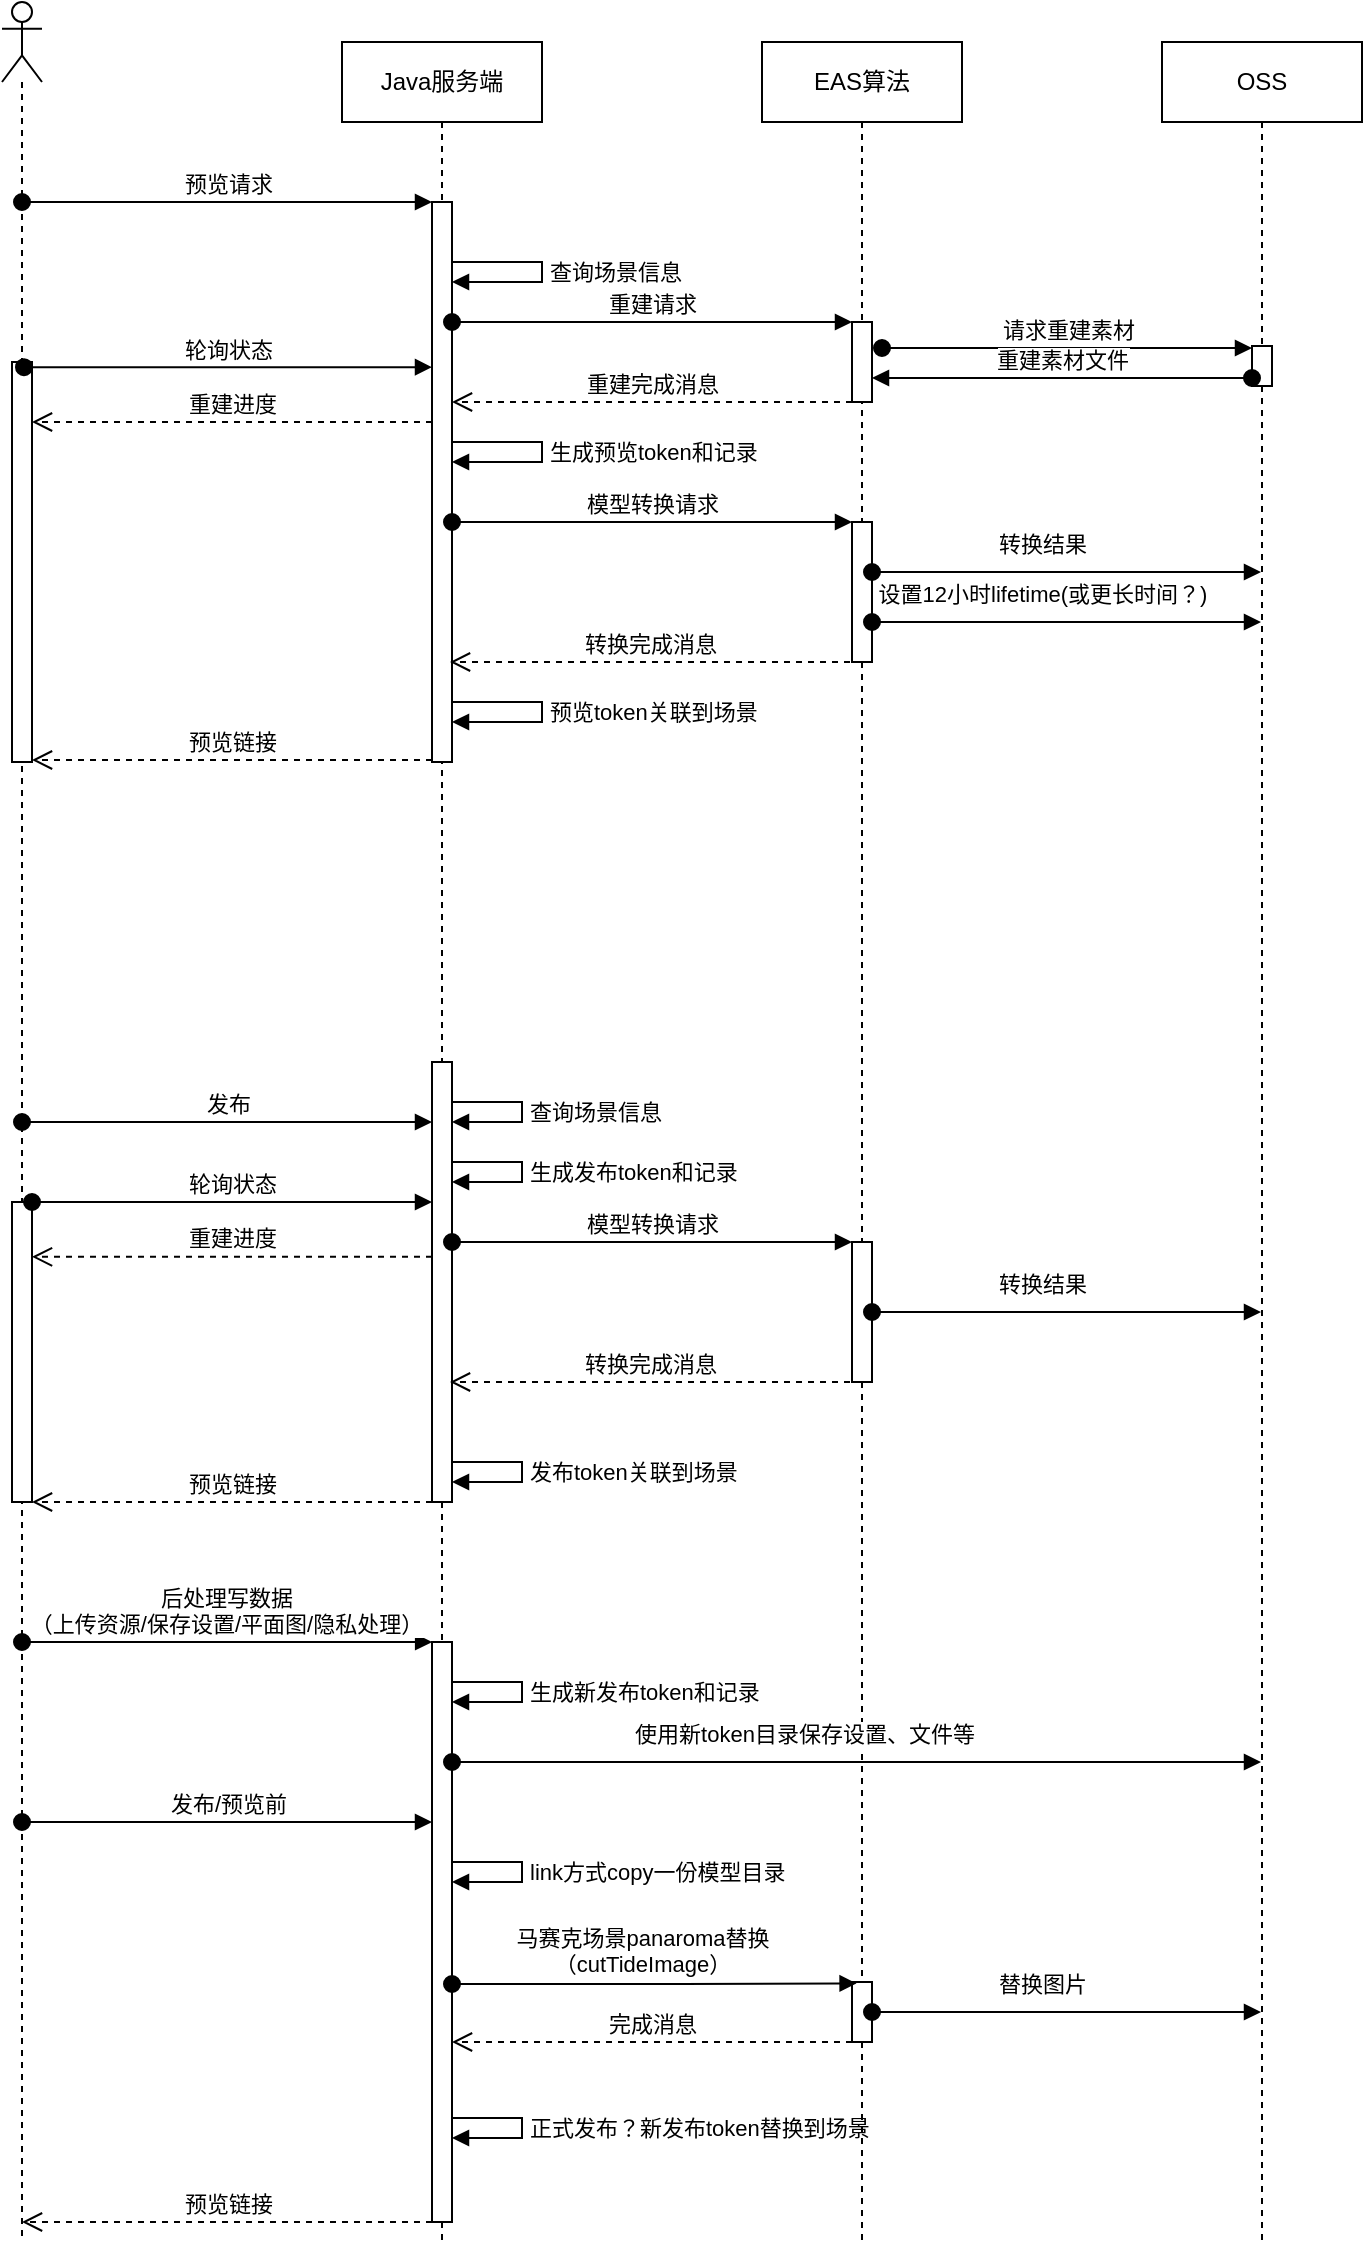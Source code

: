<mxfile version="17.4.5" type="github">
  <diagram id="DVDUa2uIKM3LbvQtBC-P" name="Page-1">
    <mxGraphModel dx="1181" dy="-519" grid="1" gridSize="10" guides="1" tooltips="1" connect="1" arrows="1" fold="1" page="1" pageScale="1" pageWidth="827" pageHeight="1169" math="0" shadow="0">
      <root>
        <mxCell id="0" />
        <mxCell id="1" parent="0" />
        <mxCell id="i_J3d_FlMscXBlYFyd48-12" value="" style="shape=umlLifeline;participant=umlActor;perimeter=lifelinePerimeter;whiteSpace=wrap;html=1;container=1;collapsible=0;recursiveResize=0;verticalAlign=top;spacingTop=36;outlineConnect=0;" vertex="1" parent="1">
          <mxGeometry x="90" y="1280" width="20" height="1120" as="geometry" />
        </mxCell>
        <mxCell id="i_J3d_FlMscXBlYFyd48-46" value="" style="html=1;points=[];perimeter=orthogonalPerimeter;" vertex="1" parent="i_J3d_FlMscXBlYFyd48-12">
          <mxGeometry x="5" y="180" width="10" height="200" as="geometry" />
        </mxCell>
        <mxCell id="i_J3d_FlMscXBlYFyd48-73" value="" style="html=1;points=[];perimeter=orthogonalPerimeter;" vertex="1" parent="i_J3d_FlMscXBlYFyd48-12">
          <mxGeometry x="5" y="600" width="10" height="150" as="geometry" />
        </mxCell>
        <mxCell id="i_J3d_FlMscXBlYFyd48-13" value="Java服务端" style="shape=umlLifeline;perimeter=lifelinePerimeter;whiteSpace=wrap;html=1;container=1;collapsible=0;recursiveResize=0;outlineConnect=0;" vertex="1" parent="1">
          <mxGeometry x="260" y="1300" width="100" height="1100" as="geometry" />
        </mxCell>
        <mxCell id="i_J3d_FlMscXBlYFyd48-20" value="" style="html=1;points=[];perimeter=orthogonalPerimeter;" vertex="1" parent="i_J3d_FlMscXBlYFyd48-13">
          <mxGeometry x="45" y="80" width="10" height="280" as="geometry" />
        </mxCell>
        <mxCell id="i_J3d_FlMscXBlYFyd48-30" value="查询场景信息" style="edgeStyle=orthogonalEdgeStyle;html=1;align=left;spacingLeft=2;endArrow=block;rounded=0;" edge="1" target="i_J3d_FlMscXBlYFyd48-20" parent="i_J3d_FlMscXBlYFyd48-13" source="i_J3d_FlMscXBlYFyd48-20">
          <mxGeometry relative="1" as="geometry">
            <mxPoint x="60" y="110" as="sourcePoint" />
            <Array as="points">
              <mxPoint x="100" y="110" />
              <mxPoint x="100" y="120" />
            </Array>
            <mxPoint x="60" y="140" as="targetPoint" />
          </mxGeometry>
        </mxCell>
        <mxCell id="i_J3d_FlMscXBlYFyd48-37" value="生成预览token和记录" style="edgeStyle=orthogonalEdgeStyle;html=1;align=left;spacingLeft=2;endArrow=block;rounded=0;" edge="1" parent="i_J3d_FlMscXBlYFyd48-13" source="i_J3d_FlMscXBlYFyd48-20" target="i_J3d_FlMscXBlYFyd48-20">
          <mxGeometry relative="1" as="geometry">
            <mxPoint x="90" y="300" as="sourcePoint" />
            <Array as="points">
              <mxPoint x="100" y="200" />
              <mxPoint x="100" y="210" />
            </Array>
            <mxPoint x="90" y="320" as="targetPoint" />
          </mxGeometry>
        </mxCell>
        <mxCell id="i_J3d_FlMscXBlYFyd48-55" value="" style="html=1;points=[];perimeter=orthogonalPerimeter;" vertex="1" parent="i_J3d_FlMscXBlYFyd48-13">
          <mxGeometry x="45" y="510" width="10" height="220" as="geometry" />
        </mxCell>
        <mxCell id="i_J3d_FlMscXBlYFyd48-56" value="查询场景信息" style="edgeStyle=orthogonalEdgeStyle;html=1;align=left;spacingLeft=2;endArrow=block;rounded=0;" edge="1" parent="i_J3d_FlMscXBlYFyd48-13" source="i_J3d_FlMscXBlYFyd48-55" target="i_J3d_FlMscXBlYFyd48-55">
          <mxGeometry relative="1" as="geometry">
            <mxPoint x="65" y="510" as="sourcePoint" />
            <Array as="points">
              <mxPoint x="90" y="530" />
              <mxPoint x="90" y="540" />
            </Array>
            <mxPoint x="80" y="560" as="targetPoint" />
          </mxGeometry>
        </mxCell>
        <mxCell id="i_J3d_FlMscXBlYFyd48-69" value="生成发布token和记录" style="edgeStyle=orthogonalEdgeStyle;html=1;align=left;spacingLeft=2;endArrow=block;rounded=0;" edge="1" parent="i_J3d_FlMscXBlYFyd48-13" source="i_J3d_FlMscXBlYFyd48-55" target="i_J3d_FlMscXBlYFyd48-55">
          <mxGeometry relative="1" as="geometry">
            <mxPoint x="70" y="550" as="sourcePoint" />
            <Array as="points">
              <mxPoint x="90" y="560" />
              <mxPoint x="90" y="570" />
            </Array>
            <mxPoint x="70" y="590" as="targetPoint" />
          </mxGeometry>
        </mxCell>
        <mxCell id="i_J3d_FlMscXBlYFyd48-77" value="" style="html=1;points=[];perimeter=orthogonalPerimeter;" vertex="1" parent="i_J3d_FlMscXBlYFyd48-13">
          <mxGeometry x="45" y="800" width="10" height="290" as="geometry" />
        </mxCell>
        <mxCell id="i_J3d_FlMscXBlYFyd48-78" value="生成新发布token和记录" style="edgeStyle=orthogonalEdgeStyle;html=1;align=left;spacingLeft=2;endArrow=block;rounded=0;" edge="1" parent="i_J3d_FlMscXBlYFyd48-13" source="i_J3d_FlMscXBlYFyd48-77" target="i_J3d_FlMscXBlYFyd48-77">
          <mxGeometry relative="1" as="geometry">
            <mxPoint x="64.97" y="820" as="sourcePoint" />
            <Array as="points">
              <mxPoint x="90" y="820" />
              <mxPoint x="90" y="830" />
            </Array>
            <mxPoint x="64.97" y="830" as="targetPoint" />
          </mxGeometry>
        </mxCell>
        <mxCell id="i_J3d_FlMscXBlYFyd48-79" value="预览token关联到场景" style="edgeStyle=orthogonalEdgeStyle;html=1;align=left;spacingLeft=2;endArrow=block;rounded=0;" edge="1" parent="i_J3d_FlMscXBlYFyd48-13" source="i_J3d_FlMscXBlYFyd48-20" target="i_J3d_FlMscXBlYFyd48-20">
          <mxGeometry relative="1" as="geometry">
            <mxPoint x="65" y="330" as="sourcePoint" />
            <Array as="points">
              <mxPoint x="100" y="330" />
              <mxPoint x="100" y="340" />
            </Array>
            <mxPoint x="65" y="340" as="targetPoint" />
          </mxGeometry>
        </mxCell>
        <mxCell id="i_J3d_FlMscXBlYFyd48-80" value="发布token关联到场景" style="edgeStyle=orthogonalEdgeStyle;html=1;align=left;spacingLeft=2;endArrow=block;rounded=0;" edge="1" parent="i_J3d_FlMscXBlYFyd48-13">
          <mxGeometry relative="1" as="geometry">
            <mxPoint x="55" y="710" as="sourcePoint" />
            <Array as="points">
              <mxPoint x="90" y="710" />
              <mxPoint x="90" y="720" />
            </Array>
            <mxPoint x="55" y="720" as="targetPoint" />
          </mxGeometry>
        </mxCell>
        <mxCell id="i_J3d_FlMscXBlYFyd48-81" value="link方式copy一份模型目录" style="edgeStyle=orthogonalEdgeStyle;html=1;align=left;spacingLeft=2;endArrow=block;rounded=0;" edge="1" parent="i_J3d_FlMscXBlYFyd48-13">
          <mxGeometry relative="1" as="geometry">
            <mxPoint x="55" y="910" as="sourcePoint" />
            <Array as="points">
              <mxPoint x="90" y="910" />
              <mxPoint x="90" y="920" />
            </Array>
            <mxPoint x="55" y="920" as="targetPoint" />
          </mxGeometry>
        </mxCell>
        <mxCell id="i_J3d_FlMscXBlYFyd48-88" value="正式发布？新发布token替换到场景" style="edgeStyle=orthogonalEdgeStyle;html=1;align=left;spacingLeft=2;endArrow=block;rounded=0;" edge="1" parent="i_J3d_FlMscXBlYFyd48-13">
          <mxGeometry relative="1" as="geometry">
            <mxPoint x="55" y="1038" as="sourcePoint" />
            <Array as="points">
              <mxPoint x="90" y="1038" />
              <mxPoint x="90" y="1048" />
            </Array>
            <mxPoint x="55" y="1048" as="targetPoint" />
          </mxGeometry>
        </mxCell>
        <mxCell id="i_J3d_FlMscXBlYFyd48-14" value="EAS算法" style="shape=umlLifeline;perimeter=lifelinePerimeter;whiteSpace=wrap;html=1;container=1;collapsible=0;recursiveResize=0;outlineConnect=0;" vertex="1" parent="1">
          <mxGeometry x="470" y="1300" width="100" height="1100" as="geometry" />
        </mxCell>
        <mxCell id="i_J3d_FlMscXBlYFyd48-31" value="" style="html=1;points=[];perimeter=orthogonalPerimeter;" vertex="1" parent="i_J3d_FlMscXBlYFyd48-14">
          <mxGeometry x="45" y="140" width="10" height="40" as="geometry" />
        </mxCell>
        <mxCell id="i_J3d_FlMscXBlYFyd48-64" value="" style="html=1;points=[];perimeter=orthogonalPerimeter;" vertex="1" parent="i_J3d_FlMscXBlYFyd48-14">
          <mxGeometry x="45" y="240" width="10" height="70" as="geometry" />
        </mxCell>
        <mxCell id="i_J3d_FlMscXBlYFyd48-66" value="" style="html=1;points=[];perimeter=orthogonalPerimeter;" vertex="1" parent="i_J3d_FlMscXBlYFyd48-14">
          <mxGeometry x="45" y="600" width="10" height="70" as="geometry" />
        </mxCell>
        <mxCell id="i_J3d_FlMscXBlYFyd48-86" value="" style="html=1;points=[];perimeter=orthogonalPerimeter;" vertex="1" parent="i_J3d_FlMscXBlYFyd48-14">
          <mxGeometry x="45" y="970" width="10" height="30" as="geometry" />
        </mxCell>
        <mxCell id="i_J3d_FlMscXBlYFyd48-21" value="预览请求" style="html=1;verticalAlign=bottom;startArrow=oval;endArrow=block;startSize=8;rounded=0;exitX=0.5;exitY=0;exitDx=0;exitDy=0;exitPerimeter=0;" edge="1" target="i_J3d_FlMscXBlYFyd48-20" parent="1">
          <mxGeometry relative="1" as="geometry">
            <mxPoint x="100" y="1380" as="sourcePoint" />
          </mxGeometry>
        </mxCell>
        <mxCell id="i_J3d_FlMscXBlYFyd48-32" value="重建请求" style="html=1;verticalAlign=bottom;startArrow=oval;startFill=1;endArrow=block;startSize=8;rounded=0;" edge="1" parent="1" target="i_J3d_FlMscXBlYFyd48-31">
          <mxGeometry width="60" relative="1" as="geometry">
            <mxPoint x="315" y="1440" as="sourcePoint" />
            <mxPoint x="515" y="1440" as="targetPoint" />
            <Array as="points">
              <mxPoint x="440" y="1440" />
            </Array>
          </mxGeometry>
        </mxCell>
        <mxCell id="i_J3d_FlMscXBlYFyd48-33" value="重建完成消息" style="html=1;verticalAlign=bottom;endArrow=open;dashed=1;endSize=8;rounded=0;" edge="1" parent="1" source="i_J3d_FlMscXBlYFyd48-31" target="i_J3d_FlMscXBlYFyd48-20">
          <mxGeometry relative="1" as="geometry">
            <mxPoint x="420" y="1500" as="sourcePoint" />
            <mxPoint x="340" y="1500" as="targetPoint" />
            <Array as="points">
              <mxPoint x="450" y="1480" />
            </Array>
          </mxGeometry>
        </mxCell>
        <mxCell id="i_J3d_FlMscXBlYFyd48-34" value="模型转换请求" style="html=1;verticalAlign=bottom;startArrow=oval;startFill=1;endArrow=block;startSize=8;rounded=0;" edge="1" parent="1">
          <mxGeometry width="60" relative="1" as="geometry">
            <mxPoint x="315" y="1540" as="sourcePoint" />
            <mxPoint x="515" y="1540" as="targetPoint" />
            <Array as="points">
              <mxPoint x="450" y="1540" />
            </Array>
          </mxGeometry>
        </mxCell>
        <mxCell id="i_J3d_FlMscXBlYFyd48-36" value="转换完成消息" style="html=1;verticalAlign=bottom;endArrow=open;dashed=1;endSize=8;rounded=0;" edge="1" parent="1">
          <mxGeometry relative="1" as="geometry">
            <mxPoint x="514" y="1610" as="sourcePoint" />
            <mxPoint x="314" y="1610" as="targetPoint" />
            <Array as="points">
              <mxPoint x="448" y="1610" />
            </Array>
          </mxGeometry>
        </mxCell>
        <mxCell id="i_J3d_FlMscXBlYFyd48-38" value="预览链接" style="html=1;verticalAlign=bottom;endArrow=open;dashed=1;endSize=8;rounded=0;" edge="1" parent="1" source="i_J3d_FlMscXBlYFyd48-20">
          <mxGeometry relative="1" as="geometry">
            <mxPoint x="280" y="1660" as="sourcePoint" />
            <mxPoint x="105" y="1659" as="targetPoint" />
            <Array as="points">
              <mxPoint x="244" y="1659" />
            </Array>
          </mxGeometry>
        </mxCell>
        <mxCell id="i_J3d_FlMscXBlYFyd48-39" value="OSS" style="shape=umlLifeline;perimeter=lifelinePerimeter;whiteSpace=wrap;html=1;container=1;collapsible=0;recursiveResize=0;outlineConnect=0;" vertex="1" parent="1">
          <mxGeometry x="670" y="1300" width="100" height="1100" as="geometry" />
        </mxCell>
        <mxCell id="i_J3d_FlMscXBlYFyd48-45" value="" style="html=1;points=[];perimeter=orthogonalPerimeter;" vertex="1" parent="i_J3d_FlMscXBlYFyd48-39">
          <mxGeometry x="45" y="152" width="10" height="20" as="geometry" />
        </mxCell>
        <mxCell id="i_J3d_FlMscXBlYFyd48-44" value="请求重建素材" style="html=1;verticalAlign=bottom;startArrow=oval;startFill=1;endArrow=block;startSize=8;rounded=0;" edge="1" parent="1">
          <mxGeometry width="60" relative="1" as="geometry">
            <mxPoint x="530" y="1453" as="sourcePoint" />
            <mxPoint x="715" y="1453" as="targetPoint" />
          </mxGeometry>
        </mxCell>
        <mxCell id="i_J3d_FlMscXBlYFyd48-48" value="轮询状态" style="html=1;verticalAlign=bottom;startArrow=oval;startFill=1;endArrow=block;startSize=8;rounded=0;exitX=0.6;exitY=0.013;exitDx=0;exitDy=0;exitPerimeter=0;" edge="1" parent="1" source="i_J3d_FlMscXBlYFyd48-46" target="i_J3d_FlMscXBlYFyd48-20">
          <mxGeometry width="60" relative="1" as="geometry">
            <mxPoint x="110" y="1460" as="sourcePoint" />
            <mxPoint x="440" y="1440" as="targetPoint" />
          </mxGeometry>
        </mxCell>
        <mxCell id="i_J3d_FlMscXBlYFyd48-49" value="重建进度" style="html=1;verticalAlign=bottom;endArrow=open;dashed=1;endSize=8;rounded=0;" edge="1" parent="1" source="i_J3d_FlMscXBlYFyd48-20" target="i_J3d_FlMscXBlYFyd48-46">
          <mxGeometry relative="1" as="geometry">
            <mxPoint x="300" y="1540" as="sourcePoint" />
            <mxPoint x="180" y="1520" as="targetPoint" />
            <Array as="points">
              <mxPoint x="170" y="1490" />
            </Array>
          </mxGeometry>
        </mxCell>
        <mxCell id="i_J3d_FlMscXBlYFyd48-50" value="转换结果" style="html=1;verticalAlign=bottom;startArrow=oval;startFill=1;endArrow=block;startSize=8;rounded=0;" edge="1" parent="1" target="i_J3d_FlMscXBlYFyd48-39">
          <mxGeometry x="-0.132" y="5" width="60" relative="1" as="geometry">
            <mxPoint x="525" y="1565" as="sourcePoint" />
            <mxPoint x="719.5" y="1565" as="targetPoint" />
            <mxPoint as="offset" />
          </mxGeometry>
        </mxCell>
        <mxCell id="i_J3d_FlMscXBlYFyd48-51" value="设置12小时lifetime(或更长时间？)" style="html=1;verticalAlign=bottom;startArrow=oval;startFill=1;endArrow=block;startSize=8;rounded=0;" edge="1" parent="1">
          <mxGeometry x="-0.132" y="5" width="60" relative="1" as="geometry">
            <mxPoint x="525" y="1590" as="sourcePoint" />
            <mxPoint x="719.5" y="1590" as="targetPoint" />
            <mxPoint as="offset" />
          </mxGeometry>
        </mxCell>
        <mxCell id="i_J3d_FlMscXBlYFyd48-54" value="发布" style="html=1;verticalAlign=bottom;startArrow=oval;endArrow=block;startSize=8;rounded=0;" edge="1" parent="1" source="i_J3d_FlMscXBlYFyd48-12" target="i_J3d_FlMscXBlYFyd48-55">
          <mxGeometry relative="1" as="geometry">
            <mxPoint x="120" y="1400" as="sourcePoint" />
            <mxPoint x="290" y="1805" as="targetPoint" />
          </mxGeometry>
        </mxCell>
        <mxCell id="i_J3d_FlMscXBlYFyd48-42" value="重建素材文件" style="html=1;verticalAlign=bottom;startArrow=oval;startFill=1;endArrow=block;startSize=8;rounded=0;" edge="1" parent="1">
          <mxGeometry width="60" relative="1" as="geometry">
            <mxPoint x="715" y="1468" as="sourcePoint" />
            <mxPoint x="525" y="1468" as="targetPoint" />
            <Array as="points">
              <mxPoint x="639" y="1468" />
            </Array>
          </mxGeometry>
        </mxCell>
        <mxCell id="i_J3d_FlMscXBlYFyd48-67" value="模型转换请求" style="html=1;verticalAlign=bottom;startArrow=oval;startFill=1;endArrow=block;startSize=8;rounded=0;" edge="1" parent="1" source="i_J3d_FlMscXBlYFyd48-55" target="i_J3d_FlMscXBlYFyd48-66">
          <mxGeometry width="60" relative="1" as="geometry">
            <mxPoint x="314" y="1900" as="sourcePoint" />
            <mxPoint x="514" y="1900" as="targetPoint" />
            <Array as="points">
              <mxPoint x="448" y="1900" />
            </Array>
          </mxGeometry>
        </mxCell>
        <mxCell id="i_J3d_FlMscXBlYFyd48-68" value="转换完成消息" style="html=1;verticalAlign=bottom;endArrow=open;dashed=1;endSize=8;rounded=0;" edge="1" parent="1">
          <mxGeometry relative="1" as="geometry">
            <mxPoint x="514" y="1970" as="sourcePoint" />
            <mxPoint x="314" y="1970" as="targetPoint" />
            <Array as="points">
              <mxPoint x="448" y="1970" />
            </Array>
          </mxGeometry>
        </mxCell>
        <mxCell id="i_J3d_FlMscXBlYFyd48-70" value="预览链接" style="html=1;verticalAlign=bottom;endArrow=open;dashed=1;endSize=8;rounded=0;" edge="1" parent="1" source="i_J3d_FlMscXBlYFyd48-55" target="i_J3d_FlMscXBlYFyd48-73">
          <mxGeometry relative="1" as="geometry">
            <mxPoint x="300" y="2030" as="sourcePoint" />
            <mxPoint x="100" y="2030" as="targetPoint" />
            <Array as="points">
              <mxPoint x="239" y="2030" />
            </Array>
          </mxGeometry>
        </mxCell>
        <mxCell id="i_J3d_FlMscXBlYFyd48-71" value="轮询状态" style="html=1;verticalAlign=bottom;startArrow=oval;startFill=1;endArrow=block;startSize=8;rounded=0;" edge="1" parent="1" source="i_J3d_FlMscXBlYFyd48-73" target="i_J3d_FlMscXBlYFyd48-55">
          <mxGeometry width="60" relative="1" as="geometry">
            <mxPoint x="100" y="1880" as="sourcePoint" />
            <mxPoint x="304" y="1880" as="targetPoint" />
            <Array as="points">
              <mxPoint x="140" y="1880" />
            </Array>
          </mxGeometry>
        </mxCell>
        <mxCell id="i_J3d_FlMscXBlYFyd48-72" value="重建进度" style="html=1;verticalAlign=bottom;endArrow=open;dashed=1;endSize=8;rounded=0;" edge="1" parent="1" source="i_J3d_FlMscXBlYFyd48-55" target="i_J3d_FlMscXBlYFyd48-73">
          <mxGeometry relative="1" as="geometry">
            <mxPoint x="304" y="1907.4" as="sourcePoint" />
            <mxPoint x="104" y="1907.4" as="targetPoint" />
            <Array as="points">
              <mxPoint x="169" y="1907.4" />
            </Array>
          </mxGeometry>
        </mxCell>
        <mxCell id="i_J3d_FlMscXBlYFyd48-74" value="转换结果" style="html=1;verticalAlign=bottom;startArrow=oval;startFill=1;endArrow=block;startSize=8;rounded=0;" edge="1" parent="1" source="i_J3d_FlMscXBlYFyd48-66" target="i_J3d_FlMscXBlYFyd48-39">
          <mxGeometry x="-0.132" y="5" width="60" relative="1" as="geometry">
            <mxPoint x="530" y="1920" as="sourcePoint" />
            <mxPoint x="700" y="1920" as="targetPoint" />
            <mxPoint as="offset" />
          </mxGeometry>
        </mxCell>
        <mxCell id="i_J3d_FlMscXBlYFyd48-76" value="后处理写数据&lt;br&gt;（上传资源/保存设置/平面图/隐私处理）" style="html=1;verticalAlign=bottom;startArrow=oval;endArrow=block;startSize=8;rounded=0;" edge="1" parent="1">
          <mxGeometry relative="1" as="geometry">
            <mxPoint x="99.999" y="2100" as="sourcePoint" />
            <mxPoint x="305.07" y="2100" as="targetPoint" />
          </mxGeometry>
        </mxCell>
        <mxCell id="i_J3d_FlMscXBlYFyd48-82" value="马赛克场景panaroma替换&lt;br&gt;（cutTideImage）" style="html=1;verticalAlign=bottom;startArrow=oval;startFill=1;endArrow=block;startSize=8;rounded=0;entryX=0.229;entryY=0.024;entryDx=0;entryDy=0;entryPerimeter=0;" edge="1" parent="1" source="i_J3d_FlMscXBlYFyd48-77" target="i_J3d_FlMscXBlYFyd48-86">
          <mxGeometry x="-0.061" y="1" width="60" relative="1" as="geometry">
            <mxPoint x="350" y="2240" as="sourcePoint" />
            <mxPoint x="514" y="2200" as="targetPoint" />
            <Array as="points">
              <mxPoint x="430" y="2271" />
            </Array>
            <mxPoint as="offset" />
          </mxGeometry>
        </mxCell>
        <mxCell id="i_J3d_FlMscXBlYFyd48-83" value="完成消息" style="html=1;verticalAlign=bottom;endArrow=open;dashed=1;endSize=8;rounded=0;" edge="1" parent="1" target="i_J3d_FlMscXBlYFyd48-77">
          <mxGeometry relative="1" as="geometry">
            <mxPoint x="515" y="2300" as="sourcePoint" />
            <mxPoint x="313" y="2300" as="targetPoint" />
            <Array as="points">
              <mxPoint x="447" y="2300" />
            </Array>
          </mxGeometry>
        </mxCell>
        <mxCell id="i_J3d_FlMscXBlYFyd48-89" value="预览链接" style="html=1;verticalAlign=bottom;endArrow=open;dashed=1;endSize=8;rounded=0;" edge="1" parent="1" source="i_J3d_FlMscXBlYFyd48-77" target="i_J3d_FlMscXBlYFyd48-12">
          <mxGeometry relative="1" as="geometry">
            <mxPoint x="290" y="2320" as="sourcePoint" />
            <mxPoint x="110" y="2320" as="targetPoint" />
            <Array as="points">
              <mxPoint x="250" y="2390" />
            </Array>
          </mxGeometry>
        </mxCell>
        <mxCell id="i_J3d_FlMscXBlYFyd48-87" value="替换图片" style="html=1;verticalAlign=bottom;startArrow=oval;startFill=1;endArrow=block;startSize=8;rounded=0;" edge="1" parent="1" source="i_J3d_FlMscXBlYFyd48-86" target="i_J3d_FlMscXBlYFyd48-39">
          <mxGeometry x="-0.132" y="5" width="60" relative="1" as="geometry">
            <mxPoint x="530" y="2210" as="sourcePoint" />
            <mxPoint x="719.5" y="2225" as="targetPoint" />
            <mxPoint as="offset" />
          </mxGeometry>
        </mxCell>
        <mxCell id="i_J3d_FlMscXBlYFyd48-91" value="使用新token目录保存设置、文件等" style="html=1;verticalAlign=bottom;startArrow=oval;startFill=1;endArrow=block;startSize=8;rounded=0;" edge="1" parent="1" source="i_J3d_FlMscXBlYFyd48-77" target="i_J3d_FlMscXBlYFyd48-39">
          <mxGeometry x="-0.132" y="5" width="60" relative="1" as="geometry">
            <mxPoint x="316" y="2150" as="sourcePoint" />
            <mxPoint x="710" y="2250" as="targetPoint" />
            <mxPoint as="offset" />
            <Array as="points">
              <mxPoint x="510" y="2160" />
            </Array>
          </mxGeometry>
        </mxCell>
        <mxCell id="i_J3d_FlMscXBlYFyd48-92" value="发布/预览前" style="html=1;verticalAlign=bottom;startArrow=oval;endArrow=block;startSize=8;rounded=0;" edge="1" parent="1" source="i_J3d_FlMscXBlYFyd48-12" target="i_J3d_FlMscXBlYFyd48-77">
          <mxGeometry relative="1" as="geometry">
            <mxPoint x="99.999" y="2190" as="sourcePoint" />
            <mxPoint x="305" y="2190" as="targetPoint" />
            <Array as="points">
              <mxPoint x="200" y="2190" />
            </Array>
          </mxGeometry>
        </mxCell>
      </root>
    </mxGraphModel>
  </diagram>
</mxfile>
